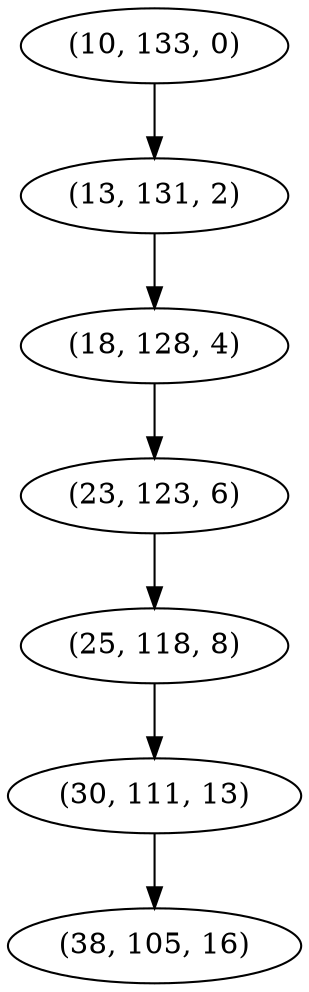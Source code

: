 digraph tree {
    "(10, 133, 0)";
    "(13, 131, 2)";
    "(18, 128, 4)";
    "(23, 123, 6)";
    "(25, 118, 8)";
    "(30, 111, 13)";
    "(38, 105, 16)";
    "(10, 133, 0)" -> "(13, 131, 2)";
    "(13, 131, 2)" -> "(18, 128, 4)";
    "(18, 128, 4)" -> "(23, 123, 6)";
    "(23, 123, 6)" -> "(25, 118, 8)";
    "(25, 118, 8)" -> "(30, 111, 13)";
    "(30, 111, 13)" -> "(38, 105, 16)";
}
